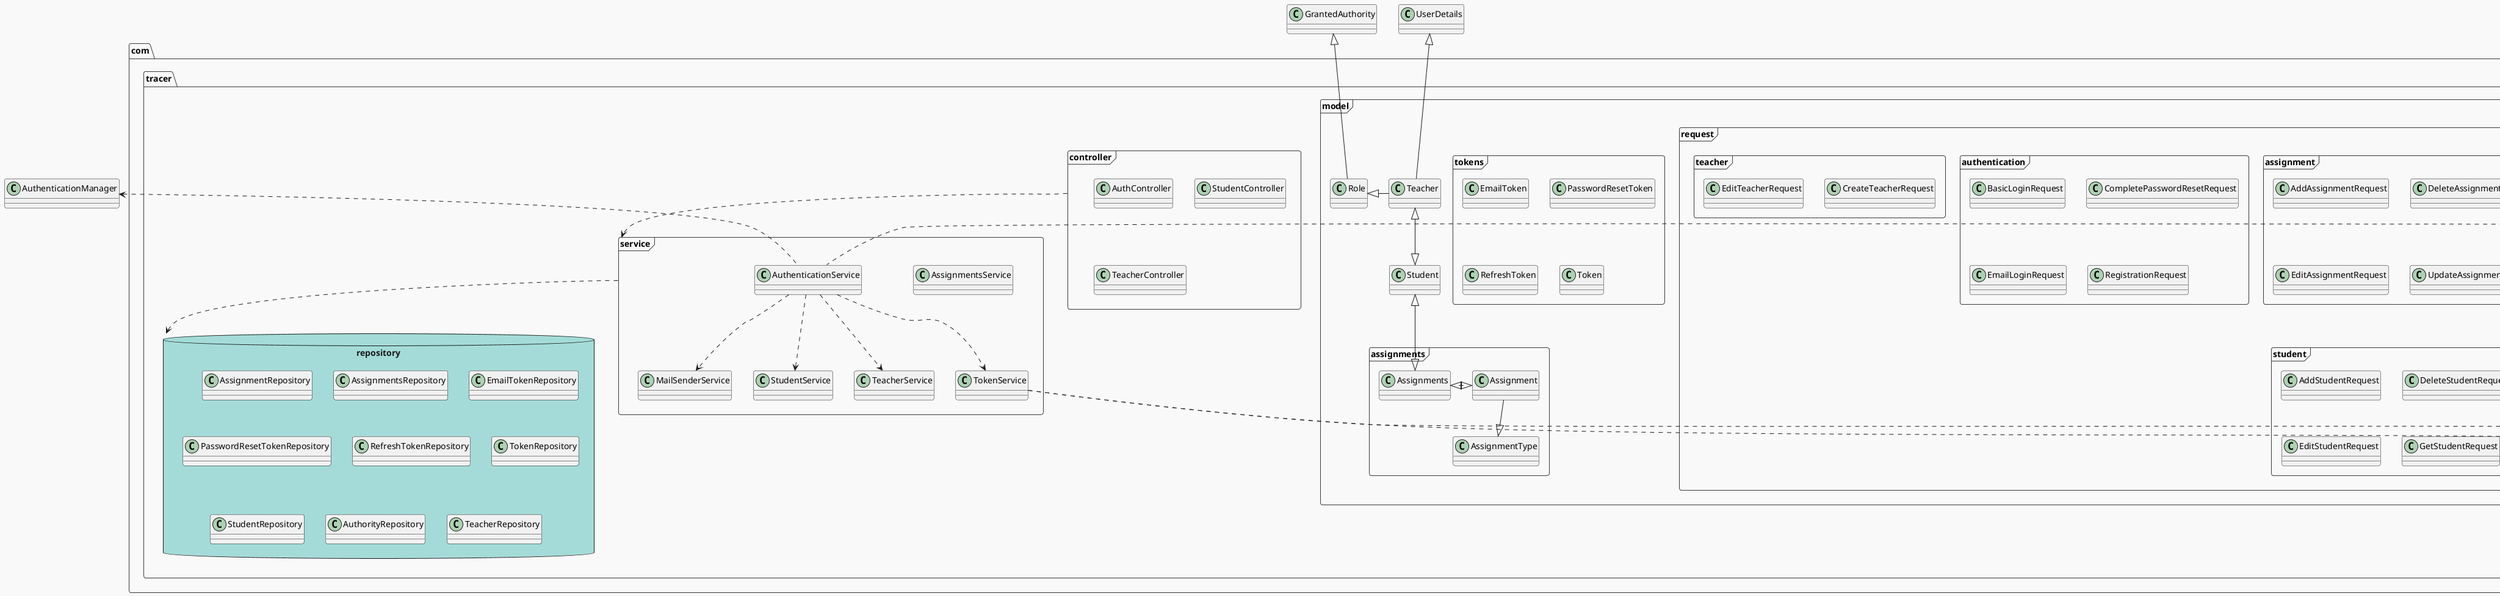 @startuml

!theme mars

package com.tracer.model <<Frame>> {

    package response <<Frame>>{
        class StudentLoginResponse
        class TeacherLoginResponse
    }
    package assignments <<Frame>>{
        class Assignment
        class Assignments
        class AssignmentType
    }
    package DTO <<Frame>>{
        class privateStudentDTO
        class PublicStudentDTO
        class StudentAssignmentDTO
        class StudentAssignmentsDTO
        class TeacherStudentList
    }
    package request <<Frame>>{
        package assignment <<Frame>>{
            class AddAssignmentRequest
            class DeleteAssignmentRequest
            class EditAssignmentRequest
            class UpdateAssignmentStatus
        }
        package authentication <<Frame>>{
            class BasicLoginRequest
            class CompletePasswordResetRequest
            class EmailLoginRequest
            class RegistrationRequest
        }
        package student <<Frame>>{
            class AddStudentRequest
            class DeleteStudentRequest
            class EditStudentRequest
            class GetStudentRequest
        }
        package teacher <<Frame>>{
            class CreateTeacherRequest
            class EditTeacherRequest
        }
    }
    package tokens <<Frame>>{
        class EmailToken
        class PasswordResetToken
        class RefreshToken
        class Token
    }

    class Role
    class Student
    class Teacher
}






package com.tracer.service <<Frame>> {
    class AssignmentsService
    class AuthenticationService
    class MailSenderService
    class StudentService
    class TeacherService
    class TokenService
}

package com.tracer.repository <<Database>> {
    class AssignmentRepository
    class AssignmentsRepository
    class EmailTokenRepository
    class PasswordResetTokenRepository
    class RefreshTokenRepository
    class TokenRepository
    class StudentRepository
    class AuthorityRepository
    class TeacherRepository
}

package com.tracer.controller <<Frame>> {
    class AuthController
    class StudentController
    class TeacherController
}




Teacher --up|> UserDetails
Role --up|> GrantedAuthority
Teacher --right|> Role
Teacher <|--|> Student

Student <|--down|> Assignments

Assignments <|--right|> Assignment

Assignment --|> AssignmentType

AuthenticationService ..> TeacherService
AuthenticationService ..> StudentService
AuthenticationService ..>  MailSenderService
AuthenticationService ..up> PasswordEncoder
AuthenticationService ..up> AuthenticationManager
AuthenticationService ..> TokenService

TokenService ..> JwtEncoder
TokenService ..> JwtDecoder

com.tracer.service ..> com.tracer.repository
com.tracer.controller ..> com.tracer.service




@enduml